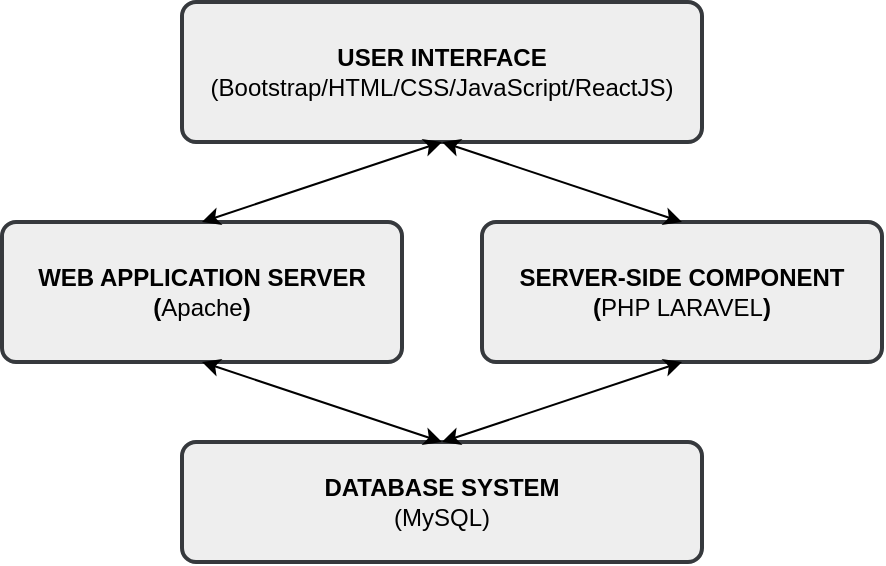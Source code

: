 <mxfile>
    <diagram id="rR_eMU8zpaJoFjU-rYq4" name="Page-1">
        <mxGraphModel dx="685" dy="440" grid="1" gridSize="10" guides="1" tooltips="1" connect="1" arrows="1" fold="1" page="1" pageScale="1" pageWidth="850" pageHeight="1100" math="0" shadow="0">
            <root>
                <mxCell id="0"/>
                <mxCell id="1" parent="0"/>
                <mxCell id="2" value="&lt;b&gt;USER INTERFACE&lt;br&gt;&lt;/b&gt;(Bootstrap/HTML/CSS/JavaScript/ReactJS)" style="rounded=1;whiteSpace=wrap;html=1;absoluteArcSize=1;arcSize=14;strokeWidth=2;fillColor=#eeeeee;strokeColor=#36393d;fontColor=#000000;" vertex="1" parent="1">
                    <mxGeometry x="210" y="50" width="260" height="70" as="geometry"/>
                </mxCell>
                <mxCell id="3" value="&lt;b&gt;WEB APPLICATION SERVER&lt;br&gt;(&lt;/b&gt;Apache&lt;b&gt;)&lt;br&gt;&lt;/b&gt;" style="rounded=1;whiteSpace=wrap;html=1;absoluteArcSize=1;arcSize=14;strokeWidth=2;fillColor=#eeeeee;strokeColor=#36393d;fontColor=#000000;" vertex="1" parent="1">
                    <mxGeometry x="120" y="160" width="200" height="70" as="geometry"/>
                </mxCell>
                <mxCell id="4" value="&lt;b&gt;SERVER-SIDE COMPONENT&lt;br&gt;(&lt;/b&gt;PHP LARAVEL&lt;b&gt;)&lt;br&gt;&lt;/b&gt;" style="rounded=1;whiteSpace=wrap;html=1;absoluteArcSize=1;arcSize=14;strokeWidth=2;fillColor=#eeeeee;strokeColor=#36393d;fontColor=#000000;" vertex="1" parent="1">
                    <mxGeometry x="360" y="160" width="200" height="70" as="geometry"/>
                </mxCell>
                <mxCell id="5" value="&lt;b&gt;DATABASE SYSTEM&lt;br&gt;&lt;/b&gt;(MySQL)" style="rounded=1;whiteSpace=wrap;html=1;absoluteArcSize=1;arcSize=14;strokeWidth=2;fillColor=#eeeeee;strokeColor=#36393d;fontColor=#000000;" vertex="1" parent="1">
                    <mxGeometry x="210" y="270" width="260" height="60" as="geometry"/>
                </mxCell>
                <mxCell id="11" value="" style="endArrow=classic;startArrow=classic;html=1;fontColor=#000000;entryX=0.5;entryY=1;entryDx=0;entryDy=0;" edge="1" parent="1" target="3">
                    <mxGeometry width="50" height="50" relative="1" as="geometry">
                        <mxPoint x="340" y="270" as="sourcePoint"/>
                        <mxPoint x="390" y="220" as="targetPoint"/>
                    </mxGeometry>
                </mxCell>
                <mxCell id="13" value="" style="endArrow=classic;startArrow=classic;html=1;fontColor=#000000;entryX=0.5;entryY=1;entryDx=0;entryDy=0;exitX=0.5;exitY=0;exitDx=0;exitDy=0;" edge="1" parent="1" source="5" target="4">
                    <mxGeometry width="50" height="50" relative="1" as="geometry">
                        <mxPoint x="350" y="280" as="sourcePoint"/>
                        <mxPoint x="230" y="240" as="targetPoint"/>
                    </mxGeometry>
                </mxCell>
                <mxCell id="14" value="" style="endArrow=classic;startArrow=classic;html=1;fontColor=#000000;entryX=0.5;entryY=0;entryDx=0;entryDy=0;exitX=0.5;exitY=1;exitDx=0;exitDy=0;" edge="1" parent="1" source="2" target="3">
                    <mxGeometry width="50" height="50" relative="1" as="geometry">
                        <mxPoint x="330" y="120" as="sourcePoint"/>
                        <mxPoint x="220" y="80" as="targetPoint"/>
                    </mxGeometry>
                </mxCell>
                <mxCell id="15" value="" style="endArrow=classic;startArrow=classic;html=1;fontColor=#000000;entryX=0.5;entryY=0;entryDx=0;entryDy=0;exitX=0.5;exitY=1;exitDx=0;exitDy=0;" edge="1" parent="1" source="2" target="4">
                    <mxGeometry width="50" height="50" relative="1" as="geometry">
                        <mxPoint x="350" y="280" as="sourcePoint"/>
                        <mxPoint x="470" y="240" as="targetPoint"/>
                    </mxGeometry>
                </mxCell>
            </root>
        </mxGraphModel>
    </diagram>
</mxfile>